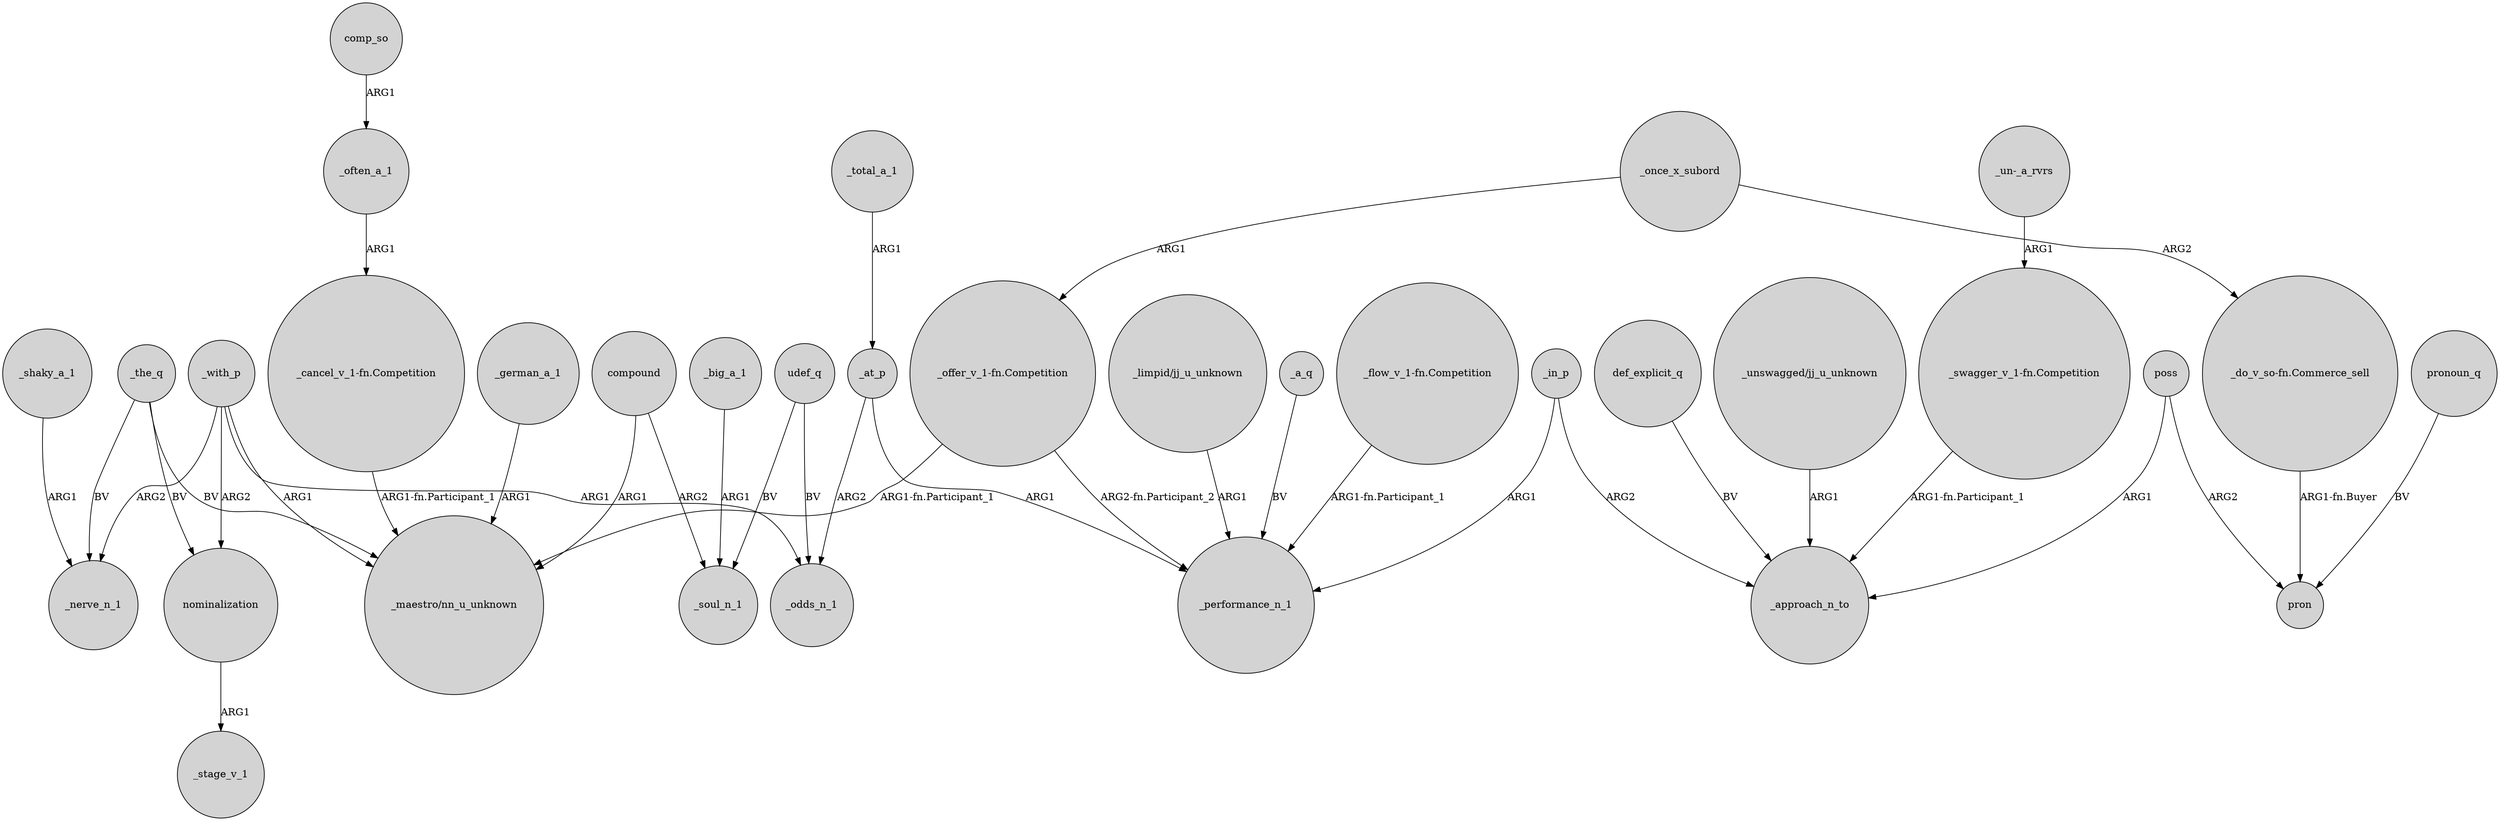 digraph {
	node [shape=circle style=filled]
	_the_q -> nominalization [label=BV]
	_at_p -> _performance_n_1 [label=ARG1]
	def_explicit_q -> _approach_n_to [label=BV]
	"_swagger_v_1-fn.Competition" -> _approach_n_to [label="ARG1-fn.Participant_1"]
	"_un-_a_rvrs" -> "_swagger_v_1-fn.Competition" [label=ARG1]
	_with_p -> _nerve_n_1 [label=ARG2]
	"_do_v_so-fn.Commerce_sell" -> pron [label="ARG1-fn.Buyer"]
	_often_a_1 -> "_cancel_v_1-fn.Competition" [label=ARG1]
	"_offer_v_1-fn.Competition" -> _performance_n_1 [label="ARG2-fn.Participant_2"]
	_the_q -> "_maestro/nn_u_unknown" [label=BV]
	"_flow_v_1-fn.Competition" -> _performance_n_1 [label="ARG1-fn.Participant_1"]
	udef_q -> _soul_n_1 [label=BV]
	_once_x_subord -> "_do_v_so-fn.Commerce_sell" [label=ARG2]
	_with_p -> _odds_n_1 [label=ARG1]
	pronoun_q -> pron [label=BV]
	poss -> pron [label=ARG2]
	_in_p -> _performance_n_1 [label=ARG1]
	_shaky_a_1 -> _nerve_n_1 [label=ARG1]
	udef_q -> _odds_n_1 [label=BV]
	_in_p -> _approach_n_to [label=ARG2]
	"_limpid/jj_u_unknown" -> _performance_n_1 [label=ARG1]
	_the_q -> _nerve_n_1 [label=BV]
	"_cancel_v_1-fn.Competition" -> "_maestro/nn_u_unknown" [label="ARG1-fn.Participant_1"]
	comp_so -> _often_a_1 [label=ARG1]
	_a_q -> _performance_n_1 [label=BV]
	_once_x_subord -> "_offer_v_1-fn.Competition" [label=ARG1]
	_at_p -> _odds_n_1 [label=ARG2]
	_total_a_1 -> _at_p [label=ARG1]
	_big_a_1 -> _soul_n_1 [label=ARG1]
	_german_a_1 -> "_maestro/nn_u_unknown" [label=ARG1]
	"_unswagged/jj_u_unknown" -> _approach_n_to [label=ARG1]
	compound -> "_maestro/nn_u_unknown" [label=ARG1]
	"_offer_v_1-fn.Competition" -> "_maestro/nn_u_unknown" [label="ARG1-fn.Participant_1"]
	compound -> _soul_n_1 [label=ARG2]
	nominalization -> _stage_v_1 [label=ARG1]
	_with_p -> "_maestro/nn_u_unknown" [label=ARG1]
	poss -> _approach_n_to [label=ARG1]
	_with_p -> nominalization [label=ARG2]
}
